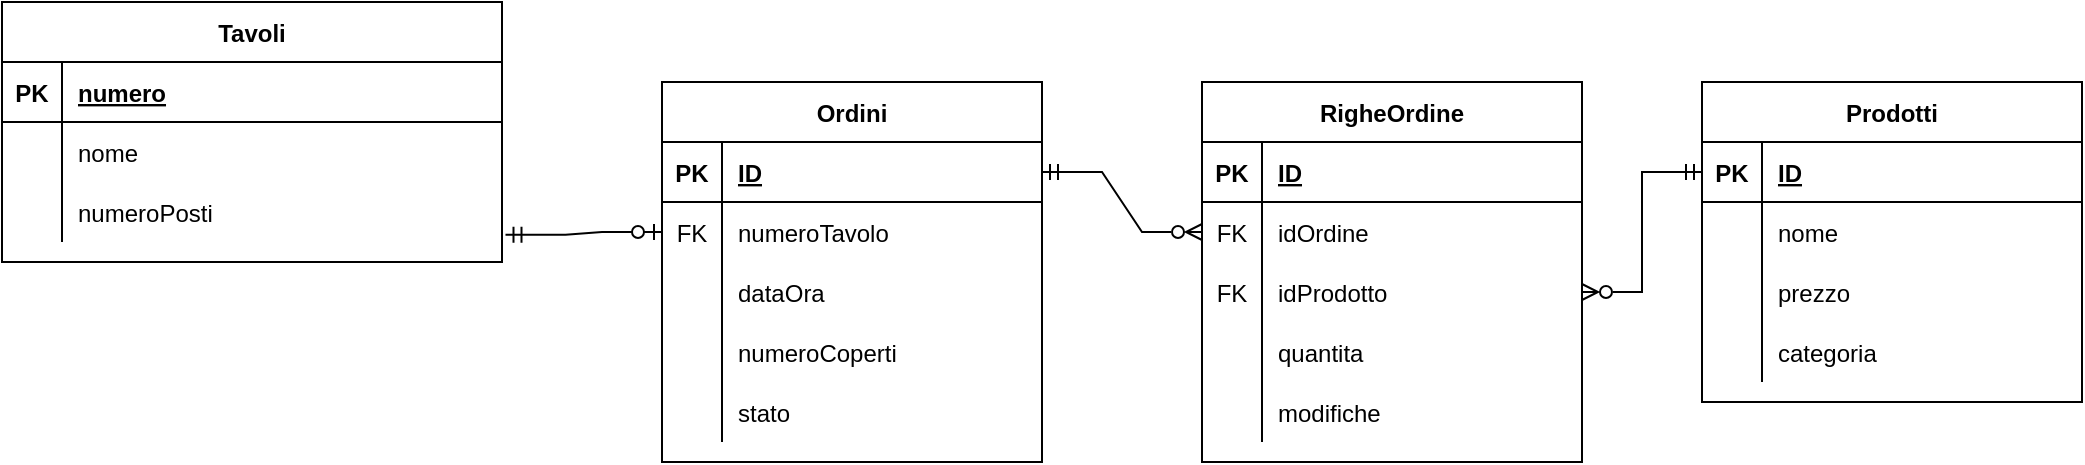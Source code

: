 <mxfile version="26.0.9">
  <diagram id="R2lEEEUBdFMjLlhIrx00" name="Page-1">
    <mxGraphModel dx="1874" dy="597" grid="1" gridSize="10" guides="1" tooltips="1" connect="1" arrows="1" fold="1" page="1" pageScale="1" pageWidth="850" pageHeight="1100" math="0" shadow="0" extFonts="Permanent Marker^https://fonts.googleapis.com/css?family=Permanent+Marker">
      <root>
        <mxCell id="0" />
        <mxCell id="1" parent="0" />
        <mxCell id="C-vyLk0tnHw3VtMMgP7b-23" value="Tavoli" style="shape=table;startSize=30;container=1;collapsible=1;childLayout=tableLayout;fixedRows=1;rowLines=0;fontStyle=1;align=center;resizeLast=1;" parent="1" vertex="1">
          <mxGeometry x="-10" y="80" width="250" height="130" as="geometry" />
        </mxCell>
        <mxCell id="C-vyLk0tnHw3VtMMgP7b-24" value="" style="shape=partialRectangle;collapsible=0;dropTarget=0;pointerEvents=0;fillColor=none;points=[[0,0.5],[1,0.5]];portConstraint=eastwest;top=0;left=0;right=0;bottom=1;" parent="C-vyLk0tnHw3VtMMgP7b-23" vertex="1">
          <mxGeometry y="30" width="250" height="30" as="geometry" />
        </mxCell>
        <mxCell id="C-vyLk0tnHw3VtMMgP7b-25" value="PK" style="shape=partialRectangle;overflow=hidden;connectable=0;fillColor=none;top=0;left=0;bottom=0;right=0;fontStyle=1;" parent="C-vyLk0tnHw3VtMMgP7b-24" vertex="1">
          <mxGeometry width="30" height="30" as="geometry">
            <mxRectangle width="30" height="30" as="alternateBounds" />
          </mxGeometry>
        </mxCell>
        <mxCell id="C-vyLk0tnHw3VtMMgP7b-26" value="numero" style="shape=partialRectangle;overflow=hidden;connectable=0;fillColor=none;top=0;left=0;bottom=0;right=0;align=left;spacingLeft=6;fontStyle=5;" parent="C-vyLk0tnHw3VtMMgP7b-24" vertex="1">
          <mxGeometry x="30" width="220" height="30" as="geometry">
            <mxRectangle width="220" height="30" as="alternateBounds" />
          </mxGeometry>
        </mxCell>
        <mxCell id="C-vyLk0tnHw3VtMMgP7b-27" value="" style="shape=partialRectangle;collapsible=0;dropTarget=0;pointerEvents=0;fillColor=none;points=[[0,0.5],[1,0.5]];portConstraint=eastwest;top=0;left=0;right=0;bottom=0;" parent="C-vyLk0tnHw3VtMMgP7b-23" vertex="1">
          <mxGeometry y="60" width="250" height="30" as="geometry" />
        </mxCell>
        <mxCell id="C-vyLk0tnHw3VtMMgP7b-28" value="" style="shape=partialRectangle;overflow=hidden;connectable=0;fillColor=none;top=0;left=0;bottom=0;right=0;" parent="C-vyLk0tnHw3VtMMgP7b-27" vertex="1">
          <mxGeometry width="30" height="30" as="geometry">
            <mxRectangle width="30" height="30" as="alternateBounds" />
          </mxGeometry>
        </mxCell>
        <mxCell id="C-vyLk0tnHw3VtMMgP7b-29" value="nome" style="shape=partialRectangle;overflow=hidden;connectable=0;fillColor=none;top=0;left=0;bottom=0;right=0;align=left;spacingLeft=6;" parent="C-vyLk0tnHw3VtMMgP7b-27" vertex="1">
          <mxGeometry x="30" width="220" height="30" as="geometry">
            <mxRectangle width="220" height="30" as="alternateBounds" />
          </mxGeometry>
        </mxCell>
        <mxCell id="eRWB2cdY8UxytR5iI7Xw-17" value="" style="shape=partialRectangle;collapsible=0;dropTarget=0;pointerEvents=0;fillColor=none;points=[[0,0.5],[1,0.5]];portConstraint=eastwest;top=0;left=0;right=0;bottom=0;" parent="C-vyLk0tnHw3VtMMgP7b-23" vertex="1">
          <mxGeometry y="90" width="250" height="30" as="geometry" />
        </mxCell>
        <mxCell id="eRWB2cdY8UxytR5iI7Xw-18" value="" style="shape=partialRectangle;overflow=hidden;connectable=0;fillColor=none;top=0;left=0;bottom=0;right=0;" parent="eRWB2cdY8UxytR5iI7Xw-17" vertex="1">
          <mxGeometry width="30" height="30" as="geometry">
            <mxRectangle width="30" height="30" as="alternateBounds" />
          </mxGeometry>
        </mxCell>
        <mxCell id="eRWB2cdY8UxytR5iI7Xw-19" value="numeroPosti" style="shape=partialRectangle;overflow=hidden;connectable=0;fillColor=none;top=0;left=0;bottom=0;right=0;align=left;spacingLeft=6;" parent="eRWB2cdY8UxytR5iI7Xw-17" vertex="1">
          <mxGeometry x="30" width="220" height="30" as="geometry">
            <mxRectangle width="220" height="30" as="alternateBounds" />
          </mxGeometry>
        </mxCell>
        <mxCell id="eRWB2cdY8UxytR5iI7Xw-23" value="Ordini" style="shape=table;startSize=30;container=1;collapsible=1;childLayout=tableLayout;fixedRows=1;rowLines=0;fontStyle=1;align=center;resizeLast=1;" parent="1" vertex="1">
          <mxGeometry x="320" y="120" width="190" height="190" as="geometry">
            <mxRectangle x="50" y="550" width="60" height="30" as="alternateBounds" />
          </mxGeometry>
        </mxCell>
        <mxCell id="eRWB2cdY8UxytR5iI7Xw-24" value="" style="shape=partialRectangle;collapsible=0;dropTarget=0;pointerEvents=0;fillColor=none;points=[[0,0.5],[1,0.5]];portConstraint=eastwest;top=0;left=0;right=0;bottom=1;" parent="eRWB2cdY8UxytR5iI7Xw-23" vertex="1">
          <mxGeometry y="30" width="190" height="30" as="geometry" />
        </mxCell>
        <mxCell id="eRWB2cdY8UxytR5iI7Xw-25" value="PK" style="shape=partialRectangle;overflow=hidden;connectable=0;fillColor=none;top=0;left=0;bottom=0;right=0;fontStyle=1;" parent="eRWB2cdY8UxytR5iI7Xw-24" vertex="1">
          <mxGeometry width="30" height="30" as="geometry">
            <mxRectangle width="30" height="30" as="alternateBounds" />
          </mxGeometry>
        </mxCell>
        <mxCell id="eRWB2cdY8UxytR5iI7Xw-26" value="ID" style="shape=partialRectangle;overflow=hidden;connectable=0;fillColor=none;top=0;left=0;bottom=0;right=0;align=left;spacingLeft=6;fontStyle=5;" parent="eRWB2cdY8UxytR5iI7Xw-24" vertex="1">
          <mxGeometry x="30" width="160" height="30" as="geometry">
            <mxRectangle width="160" height="30" as="alternateBounds" />
          </mxGeometry>
        </mxCell>
        <mxCell id="eRWB2cdY8UxytR5iI7Xw-27" value="" style="shape=partialRectangle;collapsible=0;dropTarget=0;pointerEvents=0;fillColor=none;points=[[0,0.5],[1,0.5]];portConstraint=eastwest;top=0;left=0;right=0;bottom=0;" parent="eRWB2cdY8UxytR5iI7Xw-23" vertex="1">
          <mxGeometry y="60" width="190" height="30" as="geometry" />
        </mxCell>
        <mxCell id="eRWB2cdY8UxytR5iI7Xw-28" value="FK" style="shape=partialRectangle;overflow=hidden;connectable=0;fillColor=none;top=0;left=0;bottom=0;right=0;" parent="eRWB2cdY8UxytR5iI7Xw-27" vertex="1">
          <mxGeometry width="30" height="30" as="geometry">
            <mxRectangle width="30" height="30" as="alternateBounds" />
          </mxGeometry>
        </mxCell>
        <mxCell id="eRWB2cdY8UxytR5iI7Xw-29" value="numeroTavolo" style="shape=partialRectangle;overflow=hidden;connectable=0;fillColor=none;top=0;left=0;bottom=0;right=0;align=left;spacingLeft=6;" parent="eRWB2cdY8UxytR5iI7Xw-27" vertex="1">
          <mxGeometry x="30" width="160" height="30" as="geometry">
            <mxRectangle width="160" height="30" as="alternateBounds" />
          </mxGeometry>
        </mxCell>
        <mxCell id="eRWB2cdY8UxytR5iI7Xw-30" value="" style="shape=partialRectangle;collapsible=0;dropTarget=0;pointerEvents=0;fillColor=none;points=[[0,0.5],[1,0.5]];portConstraint=eastwest;top=0;left=0;right=0;bottom=0;" parent="eRWB2cdY8UxytR5iI7Xw-23" vertex="1">
          <mxGeometry y="90" width="190" height="30" as="geometry" />
        </mxCell>
        <mxCell id="eRWB2cdY8UxytR5iI7Xw-31" value="" style="shape=partialRectangle;overflow=hidden;connectable=0;fillColor=none;top=0;left=0;bottom=0;right=0;" parent="eRWB2cdY8UxytR5iI7Xw-30" vertex="1">
          <mxGeometry width="30" height="30" as="geometry">
            <mxRectangle width="30" height="30" as="alternateBounds" />
          </mxGeometry>
        </mxCell>
        <mxCell id="eRWB2cdY8UxytR5iI7Xw-32" value="dataOra" style="shape=partialRectangle;overflow=hidden;connectable=0;fillColor=none;top=0;left=0;bottom=0;right=0;align=left;spacingLeft=6;" parent="eRWB2cdY8UxytR5iI7Xw-30" vertex="1">
          <mxGeometry x="30" width="160" height="30" as="geometry">
            <mxRectangle width="160" height="30" as="alternateBounds" />
          </mxGeometry>
        </mxCell>
        <mxCell id="eRWB2cdY8UxytR5iI7Xw-33" value="" style="shape=partialRectangle;collapsible=0;dropTarget=0;pointerEvents=0;fillColor=none;points=[[0,0.5],[1,0.5]];portConstraint=eastwest;top=0;left=0;right=0;bottom=0;" parent="eRWB2cdY8UxytR5iI7Xw-23" vertex="1">
          <mxGeometry y="120" width="190" height="30" as="geometry" />
        </mxCell>
        <mxCell id="eRWB2cdY8UxytR5iI7Xw-34" value="" style="shape=partialRectangle;overflow=hidden;connectable=0;fillColor=none;top=0;left=0;bottom=0;right=0;" parent="eRWB2cdY8UxytR5iI7Xw-33" vertex="1">
          <mxGeometry width="30" height="30" as="geometry">
            <mxRectangle width="30" height="30" as="alternateBounds" />
          </mxGeometry>
        </mxCell>
        <mxCell id="eRWB2cdY8UxytR5iI7Xw-35" value="numeroCoperti" style="shape=partialRectangle;overflow=hidden;connectable=0;fillColor=none;top=0;left=0;bottom=0;right=0;align=left;spacingLeft=6;" parent="eRWB2cdY8UxytR5iI7Xw-33" vertex="1">
          <mxGeometry x="30" width="160" height="30" as="geometry">
            <mxRectangle width="160" height="30" as="alternateBounds" />
          </mxGeometry>
        </mxCell>
        <mxCell id="uguQXig7JgaFBwGiu-tF-2" value="" style="shape=partialRectangle;collapsible=0;dropTarget=0;pointerEvents=0;fillColor=none;points=[[0,0.5],[1,0.5]];portConstraint=eastwest;top=0;left=0;right=0;bottom=0;" vertex="1" parent="eRWB2cdY8UxytR5iI7Xw-23">
          <mxGeometry y="150" width="190" height="30" as="geometry" />
        </mxCell>
        <mxCell id="uguQXig7JgaFBwGiu-tF-3" value="" style="shape=partialRectangle;overflow=hidden;connectable=0;fillColor=none;top=0;left=0;bottom=0;right=0;" vertex="1" parent="uguQXig7JgaFBwGiu-tF-2">
          <mxGeometry width="30" height="30" as="geometry">
            <mxRectangle width="30" height="30" as="alternateBounds" />
          </mxGeometry>
        </mxCell>
        <mxCell id="uguQXig7JgaFBwGiu-tF-4" value="stato" style="shape=partialRectangle;overflow=hidden;connectable=0;fillColor=none;top=0;left=0;bottom=0;right=0;align=left;spacingLeft=6;" vertex="1" parent="uguQXig7JgaFBwGiu-tF-2">
          <mxGeometry x="30" width="160" height="30" as="geometry">
            <mxRectangle width="160" height="30" as="alternateBounds" />
          </mxGeometry>
        </mxCell>
        <mxCell id="3ExfqTjJAd65oJmHLiMI-1" value="" style="edgeStyle=entityRelationEdgeStyle;fontSize=12;html=1;endArrow=ERzeroToOne;endFill=1;rounded=0;exitX=1.007;exitY=0.878;exitDx=0;exitDy=0;exitPerimeter=0;entryX=0;entryY=0.5;entryDx=0;entryDy=0;startArrow=ERmandOne;startFill=0;" parent="1" source="eRWB2cdY8UxytR5iI7Xw-17" target="eRWB2cdY8UxytR5iI7Xw-27" edge="1">
          <mxGeometry width="100" height="100" relative="1" as="geometry">
            <mxPoint x="380" y="260" as="sourcePoint" />
            <mxPoint x="470" y="230" as="targetPoint" />
          </mxGeometry>
        </mxCell>
        <mxCell id="3ExfqTjJAd65oJmHLiMI-2" value="Prodotti" style="shape=table;startSize=30;container=1;collapsible=1;childLayout=tableLayout;fixedRows=1;rowLines=0;fontStyle=1;align=center;resizeLast=1;" parent="1" vertex="1">
          <mxGeometry x="840" y="120" width="190" height="160" as="geometry">
            <mxRectangle x="50" y="550" width="60" height="30" as="alternateBounds" />
          </mxGeometry>
        </mxCell>
        <mxCell id="3ExfqTjJAd65oJmHLiMI-3" value="" style="shape=partialRectangle;collapsible=0;dropTarget=0;pointerEvents=0;fillColor=none;points=[[0,0.5],[1,0.5]];portConstraint=eastwest;top=0;left=0;right=0;bottom=1;" parent="3ExfqTjJAd65oJmHLiMI-2" vertex="1">
          <mxGeometry y="30" width="190" height="30" as="geometry" />
        </mxCell>
        <mxCell id="3ExfqTjJAd65oJmHLiMI-4" value="PK" style="shape=partialRectangle;overflow=hidden;connectable=0;fillColor=none;top=0;left=0;bottom=0;right=0;fontStyle=1;" parent="3ExfqTjJAd65oJmHLiMI-3" vertex="1">
          <mxGeometry width="30" height="30" as="geometry">
            <mxRectangle width="30" height="30" as="alternateBounds" />
          </mxGeometry>
        </mxCell>
        <mxCell id="3ExfqTjJAd65oJmHLiMI-5" value="ID" style="shape=partialRectangle;overflow=hidden;connectable=0;fillColor=none;top=0;left=0;bottom=0;right=0;align=left;spacingLeft=6;fontStyle=5;" parent="3ExfqTjJAd65oJmHLiMI-3" vertex="1">
          <mxGeometry x="30" width="160" height="30" as="geometry">
            <mxRectangle width="160" height="30" as="alternateBounds" />
          </mxGeometry>
        </mxCell>
        <mxCell id="3ExfqTjJAd65oJmHLiMI-6" value="" style="shape=partialRectangle;collapsible=0;dropTarget=0;pointerEvents=0;fillColor=none;points=[[0,0.5],[1,0.5]];portConstraint=eastwest;top=0;left=0;right=0;bottom=0;" parent="3ExfqTjJAd65oJmHLiMI-2" vertex="1">
          <mxGeometry y="60" width="190" height="30" as="geometry" />
        </mxCell>
        <mxCell id="3ExfqTjJAd65oJmHLiMI-7" value="" style="shape=partialRectangle;overflow=hidden;connectable=0;fillColor=none;top=0;left=0;bottom=0;right=0;" parent="3ExfqTjJAd65oJmHLiMI-6" vertex="1">
          <mxGeometry width="30" height="30" as="geometry">
            <mxRectangle width="30" height="30" as="alternateBounds" />
          </mxGeometry>
        </mxCell>
        <mxCell id="3ExfqTjJAd65oJmHLiMI-8" value="nome" style="shape=partialRectangle;overflow=hidden;connectable=0;fillColor=none;top=0;left=0;bottom=0;right=0;align=left;spacingLeft=6;" parent="3ExfqTjJAd65oJmHLiMI-6" vertex="1">
          <mxGeometry x="30" width="160" height="30" as="geometry">
            <mxRectangle width="160" height="30" as="alternateBounds" />
          </mxGeometry>
        </mxCell>
        <mxCell id="3ExfqTjJAd65oJmHLiMI-9" value="" style="shape=partialRectangle;collapsible=0;dropTarget=0;pointerEvents=0;fillColor=none;points=[[0,0.5],[1,0.5]];portConstraint=eastwest;top=0;left=0;right=0;bottom=0;" parent="3ExfqTjJAd65oJmHLiMI-2" vertex="1">
          <mxGeometry y="90" width="190" height="30" as="geometry" />
        </mxCell>
        <mxCell id="3ExfqTjJAd65oJmHLiMI-10" value="" style="shape=partialRectangle;overflow=hidden;connectable=0;fillColor=none;top=0;left=0;bottom=0;right=0;" parent="3ExfqTjJAd65oJmHLiMI-9" vertex="1">
          <mxGeometry width="30" height="30" as="geometry">
            <mxRectangle width="30" height="30" as="alternateBounds" />
          </mxGeometry>
        </mxCell>
        <mxCell id="3ExfqTjJAd65oJmHLiMI-11" value="prezzo" style="shape=partialRectangle;overflow=hidden;connectable=0;fillColor=none;top=0;left=0;bottom=0;right=0;align=left;spacingLeft=6;" parent="3ExfqTjJAd65oJmHLiMI-9" vertex="1">
          <mxGeometry x="30" width="160" height="30" as="geometry">
            <mxRectangle width="160" height="30" as="alternateBounds" />
          </mxGeometry>
        </mxCell>
        <mxCell id="3ExfqTjJAd65oJmHLiMI-12" value="" style="shape=partialRectangle;collapsible=0;dropTarget=0;pointerEvents=0;fillColor=none;points=[[0,0.5],[1,0.5]];portConstraint=eastwest;top=0;left=0;right=0;bottom=0;" parent="3ExfqTjJAd65oJmHLiMI-2" vertex="1">
          <mxGeometry y="120" width="190" height="30" as="geometry" />
        </mxCell>
        <mxCell id="3ExfqTjJAd65oJmHLiMI-13" value="" style="shape=partialRectangle;overflow=hidden;connectable=0;fillColor=none;top=0;left=0;bottom=0;right=0;" parent="3ExfqTjJAd65oJmHLiMI-12" vertex="1">
          <mxGeometry width="30" height="30" as="geometry">
            <mxRectangle width="30" height="30" as="alternateBounds" />
          </mxGeometry>
        </mxCell>
        <mxCell id="3ExfqTjJAd65oJmHLiMI-14" value="categoria" style="shape=partialRectangle;overflow=hidden;connectable=0;fillColor=none;top=0;left=0;bottom=0;right=0;align=left;spacingLeft=6;" parent="3ExfqTjJAd65oJmHLiMI-12" vertex="1">
          <mxGeometry x="30" width="160" height="30" as="geometry">
            <mxRectangle width="160" height="30" as="alternateBounds" />
          </mxGeometry>
        </mxCell>
        <mxCell id="3ExfqTjJAd65oJmHLiMI-15" value="RigheOrdine" style="shape=table;startSize=30;container=1;collapsible=1;childLayout=tableLayout;fixedRows=1;rowLines=0;fontStyle=1;align=center;resizeLast=1;" parent="1" vertex="1">
          <mxGeometry x="590" y="120" width="190" height="190" as="geometry">
            <mxRectangle x="50" y="550" width="60" height="30" as="alternateBounds" />
          </mxGeometry>
        </mxCell>
        <mxCell id="3ExfqTjJAd65oJmHLiMI-16" value="" style="shape=partialRectangle;collapsible=0;dropTarget=0;pointerEvents=0;fillColor=none;points=[[0,0.5],[1,0.5]];portConstraint=eastwest;top=0;left=0;right=0;bottom=1;" parent="3ExfqTjJAd65oJmHLiMI-15" vertex="1">
          <mxGeometry y="30" width="190" height="30" as="geometry" />
        </mxCell>
        <mxCell id="3ExfqTjJAd65oJmHLiMI-17" value="PK" style="shape=partialRectangle;overflow=hidden;connectable=0;fillColor=none;top=0;left=0;bottom=0;right=0;fontStyle=1;" parent="3ExfqTjJAd65oJmHLiMI-16" vertex="1">
          <mxGeometry width="30" height="30" as="geometry">
            <mxRectangle width="30" height="30" as="alternateBounds" />
          </mxGeometry>
        </mxCell>
        <mxCell id="3ExfqTjJAd65oJmHLiMI-18" value="ID" style="shape=partialRectangle;overflow=hidden;connectable=0;fillColor=none;top=0;left=0;bottom=0;right=0;align=left;spacingLeft=6;fontStyle=5;" parent="3ExfqTjJAd65oJmHLiMI-16" vertex="1">
          <mxGeometry x="30" width="160" height="30" as="geometry">
            <mxRectangle width="160" height="30" as="alternateBounds" />
          </mxGeometry>
        </mxCell>
        <mxCell id="3ExfqTjJAd65oJmHLiMI-19" value="" style="shape=partialRectangle;collapsible=0;dropTarget=0;pointerEvents=0;fillColor=none;points=[[0,0.5],[1,0.5]];portConstraint=eastwest;top=0;left=0;right=0;bottom=0;" parent="3ExfqTjJAd65oJmHLiMI-15" vertex="1">
          <mxGeometry y="60" width="190" height="30" as="geometry" />
        </mxCell>
        <mxCell id="3ExfqTjJAd65oJmHLiMI-20" value="FK" style="shape=partialRectangle;overflow=hidden;connectable=0;fillColor=none;top=0;left=0;bottom=0;right=0;" parent="3ExfqTjJAd65oJmHLiMI-19" vertex="1">
          <mxGeometry width="30" height="30" as="geometry">
            <mxRectangle width="30" height="30" as="alternateBounds" />
          </mxGeometry>
        </mxCell>
        <mxCell id="3ExfqTjJAd65oJmHLiMI-21" value="idOrdine" style="shape=partialRectangle;overflow=hidden;connectable=0;fillColor=none;top=0;left=0;bottom=0;right=0;align=left;spacingLeft=6;" parent="3ExfqTjJAd65oJmHLiMI-19" vertex="1">
          <mxGeometry x="30" width="160" height="30" as="geometry">
            <mxRectangle width="160" height="30" as="alternateBounds" />
          </mxGeometry>
        </mxCell>
        <mxCell id="3ExfqTjJAd65oJmHLiMI-22" value="" style="shape=partialRectangle;collapsible=0;dropTarget=0;pointerEvents=0;fillColor=none;points=[[0,0.5],[1,0.5]];portConstraint=eastwest;top=0;left=0;right=0;bottom=0;" parent="3ExfqTjJAd65oJmHLiMI-15" vertex="1">
          <mxGeometry y="90" width="190" height="30" as="geometry" />
        </mxCell>
        <mxCell id="3ExfqTjJAd65oJmHLiMI-23" value="FK" style="shape=partialRectangle;overflow=hidden;connectable=0;fillColor=none;top=0;left=0;bottom=0;right=0;" parent="3ExfqTjJAd65oJmHLiMI-22" vertex="1">
          <mxGeometry width="30" height="30" as="geometry">
            <mxRectangle width="30" height="30" as="alternateBounds" />
          </mxGeometry>
        </mxCell>
        <mxCell id="3ExfqTjJAd65oJmHLiMI-24" value="idProdotto" style="shape=partialRectangle;overflow=hidden;connectable=0;fillColor=none;top=0;left=0;bottom=0;right=0;align=left;spacingLeft=6;" parent="3ExfqTjJAd65oJmHLiMI-22" vertex="1">
          <mxGeometry x="30" width="160" height="30" as="geometry">
            <mxRectangle width="160" height="30" as="alternateBounds" />
          </mxGeometry>
        </mxCell>
        <mxCell id="3ExfqTjJAd65oJmHLiMI-25" value="" style="shape=partialRectangle;collapsible=0;dropTarget=0;pointerEvents=0;fillColor=none;points=[[0,0.5],[1,0.5]];portConstraint=eastwest;top=0;left=0;right=0;bottom=0;" parent="3ExfqTjJAd65oJmHLiMI-15" vertex="1">
          <mxGeometry y="120" width="190" height="30" as="geometry" />
        </mxCell>
        <mxCell id="3ExfqTjJAd65oJmHLiMI-26" value="" style="shape=partialRectangle;overflow=hidden;connectable=0;fillColor=none;top=0;left=0;bottom=0;right=0;" parent="3ExfqTjJAd65oJmHLiMI-25" vertex="1">
          <mxGeometry width="30" height="30" as="geometry">
            <mxRectangle width="30" height="30" as="alternateBounds" />
          </mxGeometry>
        </mxCell>
        <mxCell id="3ExfqTjJAd65oJmHLiMI-27" value="quantita" style="shape=partialRectangle;overflow=hidden;connectable=0;fillColor=none;top=0;left=0;bottom=0;right=0;align=left;spacingLeft=6;" parent="3ExfqTjJAd65oJmHLiMI-25" vertex="1">
          <mxGeometry x="30" width="160" height="30" as="geometry">
            <mxRectangle width="160" height="30" as="alternateBounds" />
          </mxGeometry>
        </mxCell>
        <mxCell id="3ExfqTjJAd65oJmHLiMI-28" value="" style="shape=partialRectangle;collapsible=0;dropTarget=0;pointerEvents=0;fillColor=none;points=[[0,0.5],[1,0.5]];portConstraint=eastwest;top=0;left=0;right=0;bottom=0;" parent="3ExfqTjJAd65oJmHLiMI-15" vertex="1">
          <mxGeometry y="150" width="190" height="30" as="geometry" />
        </mxCell>
        <mxCell id="3ExfqTjJAd65oJmHLiMI-29" value="" style="shape=partialRectangle;overflow=hidden;connectable=0;fillColor=none;top=0;left=0;bottom=0;right=0;" parent="3ExfqTjJAd65oJmHLiMI-28" vertex="1">
          <mxGeometry width="30" height="30" as="geometry">
            <mxRectangle width="30" height="30" as="alternateBounds" />
          </mxGeometry>
        </mxCell>
        <mxCell id="3ExfqTjJAd65oJmHLiMI-30" value="modifiche" style="shape=partialRectangle;overflow=hidden;connectable=0;fillColor=none;top=0;left=0;bottom=0;right=0;align=left;spacingLeft=6;" parent="3ExfqTjJAd65oJmHLiMI-28" vertex="1">
          <mxGeometry x="30" width="160" height="30" as="geometry">
            <mxRectangle width="160" height="30" as="alternateBounds" />
          </mxGeometry>
        </mxCell>
        <mxCell id="3ExfqTjJAd65oJmHLiMI-31" value="" style="edgeStyle=entityRelationEdgeStyle;fontSize=12;html=1;endArrow=ERzeroToMany;startArrow=ERmandOne;rounded=0;exitX=1;exitY=0.5;exitDx=0;exitDy=0;entryX=0;entryY=0.5;entryDx=0;entryDy=0;endFill=0;" parent="1" source="eRWB2cdY8UxytR5iI7Xw-24" target="3ExfqTjJAd65oJmHLiMI-19" edge="1">
          <mxGeometry width="100" height="100" relative="1" as="geometry">
            <mxPoint x="380" y="260" as="sourcePoint" />
            <mxPoint x="480" y="160" as="targetPoint" />
          </mxGeometry>
        </mxCell>
        <mxCell id="3ExfqTjJAd65oJmHLiMI-32" value="" style="edgeStyle=entityRelationEdgeStyle;fontSize=12;html=1;endArrow=ERzeroToMany;startArrow=ERmandOne;rounded=0;exitX=0;exitY=0.5;exitDx=0;exitDy=0;entryX=1;entryY=0.5;entryDx=0;entryDy=0;endFill=0;" parent="1" source="3ExfqTjJAd65oJmHLiMI-3" target="3ExfqTjJAd65oJmHLiMI-22" edge="1">
          <mxGeometry width="100" height="100" relative="1" as="geometry">
            <mxPoint x="520" y="175" as="sourcePoint" />
            <mxPoint x="590" y="205" as="targetPoint" />
          </mxGeometry>
        </mxCell>
      </root>
    </mxGraphModel>
  </diagram>
</mxfile>
